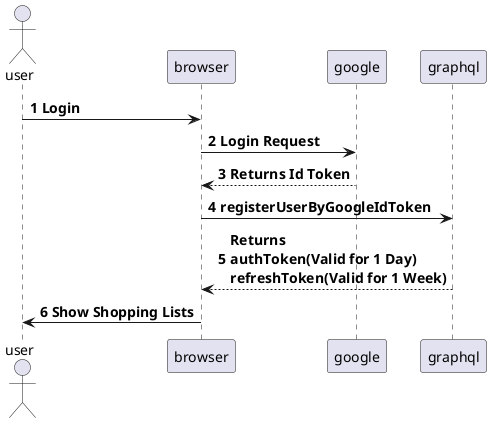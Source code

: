 @startuml Registration and first Login
skinparam sequence {
ArrowFontSize 14
ArrowFontStyle bold
}

actor user
autonumber
user -> browser:Login
browser -> google:Login Request
return Returns Id Token
browser -> graphql:registerUserByGoogleIdToken
return Returns\nauthToken(Valid for 1 Day)\nrefreshToken(Valid for 1 Week)
browser -> user:Show Shopping Lists
@enduml